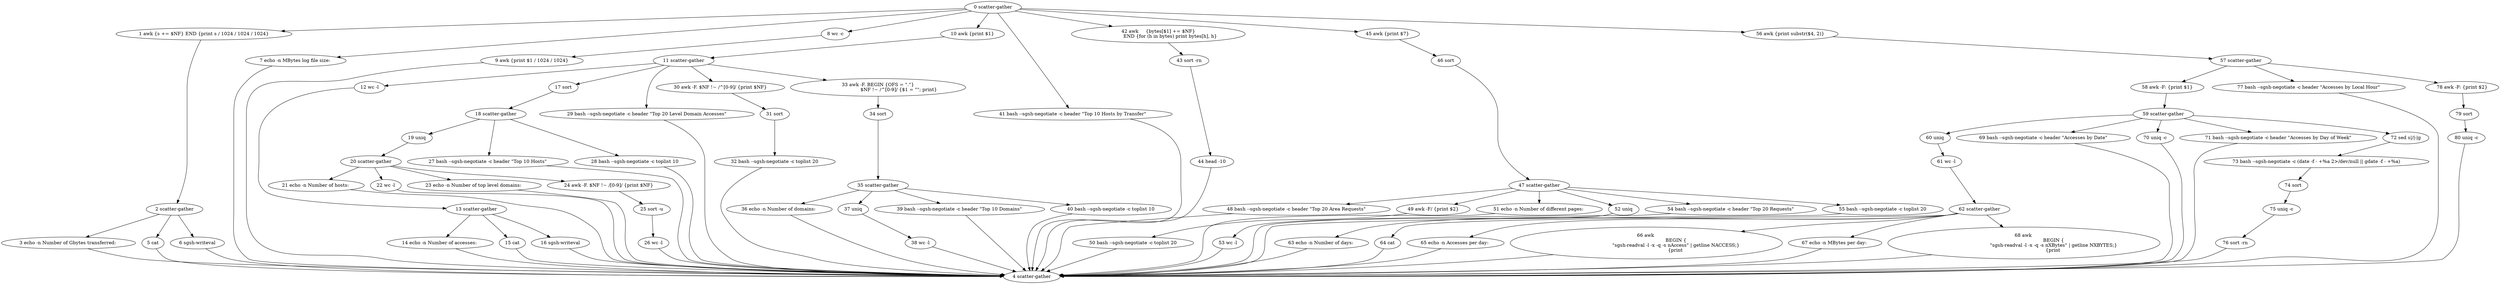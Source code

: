 digraph {
	n0 [label="0 scatter-gather"];
	n0 -> n1;
	n0 -> n7;
	n0 -> n8;
	n0 -> n10;
	n0 -> n41;
	n0 -> n42;
	n0 -> n45;
	n0 -> n56;
	n1 [label="1 awk {s += $NF} END {print s / 1024 / 1024 / 1024}"];
	n1 -> n2;
	n2 [label="2 scatter-gather"];
	n2 -> n3;
	n2 -> n5;
	n2 -> n6;
	n3 [label="3 echo -n Number of Gbytes transferred: "];
	n3 -> n4;
	n4 [label="4 scatter-gather"];
	n5 [label="5 cat"];
	n5 -> n4;
	n6 [label="6 sgsh-writeval"];
	n6 -> n4;
	n7 [label="7 echo -n MBytes log file size: "];
	n7 -> n4;
	n8 [label="8 wc -c"];
	n8 -> n9;
	n9 [label="9 awk {print $1 / 1024 / 1024}"];
	n9 -> n4;
	n10 [label="10 awk {print $1}"];
	n10 -> n11;
	n11 [label="11 scatter-gather"];
	n11 -> n12;
	n11 -> n17;
	n11 -> n29;
	n11 -> n30;
	n11 -> n33;
	n12 [label="12 wc -l"];
	n12 -> n13;
	n13 [label="13 scatter-gather"];
	n13 -> n14;
	n13 -> n15;
	n13 -> n16;
	n14 [label="14 echo -n Number of accesses: "];
	n14 -> n4;
	n15 [label="15 cat"];
	n15 -> n4;
	n16 [label="16 sgsh-writeval"];
	n16 -> n4;
	n17 [label="17 sort"];
	n17 -> n18;
	n18 [label="18 scatter-gather"];
	n18 -> n19;
	n18 -> n27;
	n18 -> n28;
	n19 [label="19 uniq"];
	n19 -> n20;
	n20 [label="20 scatter-gather"];
	n20 -> n21;
	n20 -> n22;
	n20 -> n23;
	n20 -> n24;
	n21 [label="21 echo -n Number of hosts: "];
	n21 -> n4;
	n22 [label="22 wc -l"];
	n22 -> n4;
	n23 [label="23 echo -n Number of top level domains: "];
	n23 -> n4;
	n24 [label="24 awk -F. $NF !~ /[0-9]/ {print $NF}"];
	n24 -> n25;
	n25 [label="25 sort -u"];
	n25 -> n26;
	n26 [label="26 wc -l"];
	n26 -> n4;
	n27 [label="27 bash --sgsh-negotiate -c header \"Top 10 Hosts\""];
	n27 -> n4;
	n28 [label="28 bash --sgsh-negotiate -c toplist 10"];
	n28 -> n4;
	n29 [label="29 bash --sgsh-negotiate -c header \"Top 20 Level Domain Accesses\""];
	n29 -> n4;
	n30 [label="30 awk -F. $NF !~ /^[0-9]/ {print $NF}"];
	n30 -> n31;
	n31 [label="31 sort"];
	n31 -> n32;
	n32 [label="32 bash --sgsh-negotiate -c toplist 20"];
	n32 -> n4;
	n33 [label="33 awk -F. BEGIN {OFS = \".\"}
		            $NF !~ /^[0-9]/ {$1 = \"\"; print}"];
	n33 -> n34;
	n34 [label="34 sort"];
	n34 -> n35;
	n35 [label="35 scatter-gather"];
	n35 -> n36;
	n35 -> n37;
	n35 -> n39;
	n35 -> n40;
	n36 [label="36 echo -n Number of domains: "];
	n36 -> n4;
	n37 [label="37 uniq"];
	n37 -> n38;
	n38 [label="38 wc -l"];
	n38 -> n4;
	n39 [label="39 bash --sgsh-negotiate -c header \"Top 10 Domains\""];
	n39 -> n4;
	n40 [label="40 bash --sgsh-negotiate -c toplist 10"];
	n40 -> n4;
	n41 [label="41 bash --sgsh-negotiate -c header \"Top 10 Hosts by Transfer\""];
	n41 -> n4;
	n42 [label="42 awk     {bytes[$1] += $NF}
		END {for (h in bytes) print bytes[h], h}"];
	n42 -> n43;
	n43 [label="43 sort -rn"];
	n43 -> n44;
	n44 [label="44 head -10"];
	n44 -> n4;
	n45 [label="45 awk {print $7}"];
	n45 -> n46;
	n46 [label="46 sort"];
	n46 -> n47;
	n47 [label="47 scatter-gather"];
	n47 -> n48;
	n47 -> n49;
	n47 -> n51;
	n47 -> n52;
	n47 -> n54;
	n47 -> n55;
	n48 [label="48 bash --sgsh-negotiate -c header \"Top 20 Area Requests\""];
	n48 -> n4;
	n49 [label="49 awk -F/ {print $2}"];
	n49 -> n50;
	n50 [label="50 bash --sgsh-negotiate -c toplist 20"];
	n50 -> n4;
	n51 [label="51 echo -n Number of different pages: "];
	n51 -> n4;
	n52 [label="52 uniq"];
	n52 -> n53;
	n53 [label="53 wc -l"];
	n53 -> n4;
	n54 [label="54 bash --sgsh-negotiate -c header \"Top 20 Requests\""];
	n54 -> n4;
	n55 [label="55 bash --sgsh-negotiate -c toplist 20"];
	n55 -> n4;
	n56 [label="56 awk {print substr($4, 2)}"];
	n56 -> n57;
	n57 [label="57 scatter-gather"];
	n57 -> n58;
	n57 -> n77;
	n57 -> n78;
	n58 [label="58 awk -F: {print $1}"];
	n58 -> n59;
	n59 [label="59 scatter-gather"];
	n59 -> n60;
	n59 -> n69;
	n59 -> n70;
	n59 -> n71;
	n59 -> n72;
	n60 [label="60 uniq"];
	n60 -> n61;
	n61 [label="61 wc -l"];
	n61 -> n62;
	n62 [label="62 scatter-gather"];
	n62 -> n63;
	n62 -> n64;
	n62 -> n65;
	n62 -> n66;
	n62 -> n67;
	n62 -> n68;
	n63 [label="63 echo -n Number of days: "];
	n63 -> n4;
	n64 [label="64 cat"];
	n64 -> n4;
	n65 [label="65 echo -n Accesses per day: "];
	n65 -> n4;
	n66 [label="66 awk 
					BEGIN {
					\"sgsh-readval -l -x -q -s nAccess\" | getline NACCESS;}
					{print "];
	n66 -> n4;
	n67 [label="67 echo -n MBytes per day: "];
	n67 -> n4;
	n68 [label="68 awk 
					BEGIN {
					\"sgsh-readval -l -x -q -s nXBytes\" | getline NXBYTES;}
					{print "];
	n68 -> n4;
	n69 [label="69 bash --sgsh-negotiate -c header \"Accesses by Date\""];
	n69 -> n4;
	n70 [label="70 uniq -c"];
	n70 -> n4;
	n71 [label="71 bash --sgsh-negotiate -c header \"Accesses by Day of Week\""];
	n71 -> n4;
	n72 [label="72 sed s|/|-|g"];
	n72 -> n73;
	n73 [label="73 bash --sgsh-negotiate -c (date -f - +%a 2>/dev/null || gdate -f - +%a)"];
	n73 -> n74;
	n74 [label="74 sort"];
	n74 -> n75;
	n75 [label="75 uniq -c"];
	n75 -> n76;
	n76 [label="76 sort -rn"];
	n76 -> n4;
	n77 [label="77 bash --sgsh-negotiate -c header \"Accesses by Local Hour\""];
	n77 -> n4;
	n78 [label="78 awk -F: {print $2}"];
	n78 -> n79;
	n79 [label="79 sort"];
	n79 -> n80;
	n80 [label="80 uniq -c"];
	n80 -> n4;
}